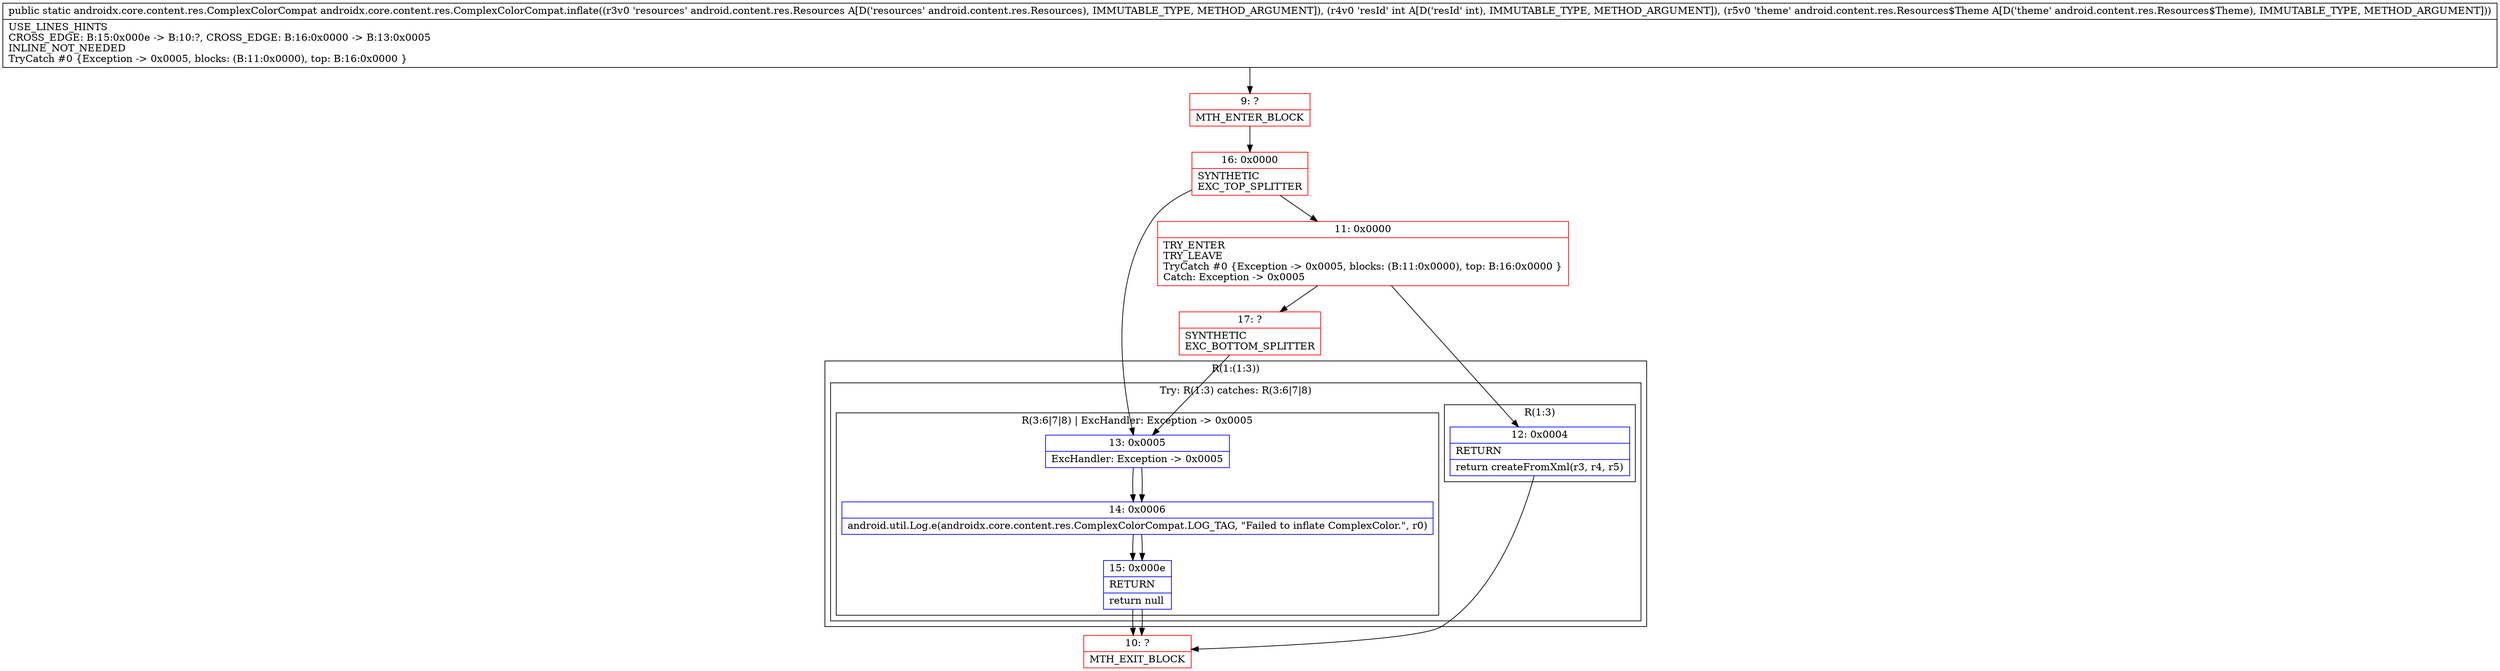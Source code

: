 digraph "CFG forandroidx.core.content.res.ComplexColorCompat.inflate(Landroid\/content\/res\/Resources;ILandroid\/content\/res\/Resources$Theme;)Landroidx\/core\/content\/res\/ComplexColorCompat;" {
subgraph cluster_Region_1119581362 {
label = "R(1:(1:3))";
node [shape=record,color=blue];
subgraph cluster_TryCatchRegion_1237239652 {
label = "Try: R(1:3) catches: R(3:6|7|8)";
node [shape=record,color=blue];
subgraph cluster_Region_670200560 {
label = "R(1:3)";
node [shape=record,color=blue];
Node_12 [shape=record,label="{12\:\ 0x0004|RETURN\l|return createFromXml(r3, r4, r5)\l}"];
}
subgraph cluster_Region_2017086110 {
label = "R(3:6|7|8) | ExcHandler: Exception \-\> 0x0005\l";
node [shape=record,color=blue];
Node_13 [shape=record,label="{13\:\ 0x0005|ExcHandler: Exception \-\> 0x0005\l}"];
Node_14 [shape=record,label="{14\:\ 0x0006|android.util.Log.e(androidx.core.content.res.ComplexColorCompat.LOG_TAG, \"Failed to inflate ComplexColor.\", r0)\l}"];
Node_15 [shape=record,label="{15\:\ 0x000e|RETURN\l|return null\l}"];
}
}
}
subgraph cluster_Region_2017086110 {
label = "R(3:6|7|8) | ExcHandler: Exception \-\> 0x0005\l";
node [shape=record,color=blue];
Node_13 [shape=record,label="{13\:\ 0x0005|ExcHandler: Exception \-\> 0x0005\l}"];
Node_14 [shape=record,label="{14\:\ 0x0006|android.util.Log.e(androidx.core.content.res.ComplexColorCompat.LOG_TAG, \"Failed to inflate ComplexColor.\", r0)\l}"];
Node_15 [shape=record,label="{15\:\ 0x000e|RETURN\l|return null\l}"];
}
Node_9 [shape=record,color=red,label="{9\:\ ?|MTH_ENTER_BLOCK\l}"];
Node_16 [shape=record,color=red,label="{16\:\ 0x0000|SYNTHETIC\lEXC_TOP_SPLITTER\l}"];
Node_11 [shape=record,color=red,label="{11\:\ 0x0000|TRY_ENTER\lTRY_LEAVE\lTryCatch #0 \{Exception \-\> 0x0005, blocks: (B:11:0x0000), top: B:16:0x0000 \}\lCatch: Exception \-\> 0x0005\l}"];
Node_10 [shape=record,color=red,label="{10\:\ ?|MTH_EXIT_BLOCK\l}"];
Node_17 [shape=record,color=red,label="{17\:\ ?|SYNTHETIC\lEXC_BOTTOM_SPLITTER\l}"];
MethodNode[shape=record,label="{public static androidx.core.content.res.ComplexColorCompat androidx.core.content.res.ComplexColorCompat.inflate((r3v0 'resources' android.content.res.Resources A[D('resources' android.content.res.Resources), IMMUTABLE_TYPE, METHOD_ARGUMENT]), (r4v0 'resId' int A[D('resId' int), IMMUTABLE_TYPE, METHOD_ARGUMENT]), (r5v0 'theme' android.content.res.Resources$Theme A[D('theme' android.content.res.Resources$Theme), IMMUTABLE_TYPE, METHOD_ARGUMENT]))  | USE_LINES_HINTS\lCROSS_EDGE: B:15:0x000e \-\> B:10:?, CROSS_EDGE: B:16:0x0000 \-\> B:13:0x0005\lINLINE_NOT_NEEDED\lTryCatch #0 \{Exception \-\> 0x0005, blocks: (B:11:0x0000), top: B:16:0x0000 \}\l}"];
MethodNode -> Node_9;Node_12 -> Node_10;
Node_13 -> Node_14;
Node_14 -> Node_15;
Node_15 -> Node_10;
Node_13 -> Node_14;
Node_14 -> Node_15;
Node_15 -> Node_10;
Node_9 -> Node_16;
Node_16 -> Node_11;
Node_16 -> Node_13;
Node_11 -> Node_12;
Node_11 -> Node_17;
Node_17 -> Node_13;
}


